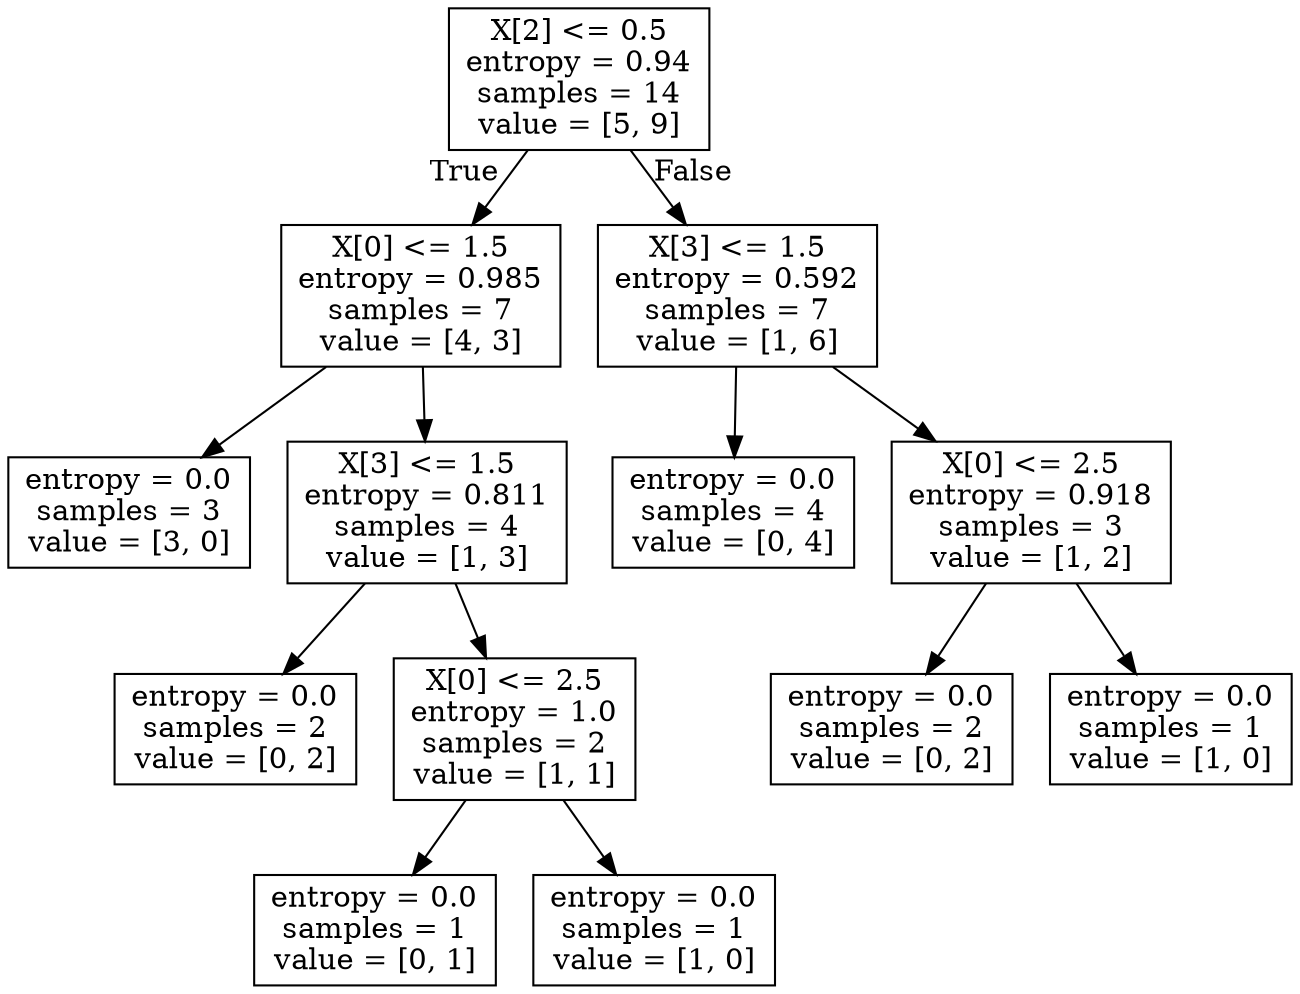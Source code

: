 digraph Tree {
node [shape=box] ;
0 [label="X[2] <= 0.5\nentropy = 0.94\nsamples = 14\nvalue = [5, 9]"] ;
1 [label="X[0] <= 1.5\nentropy = 0.985\nsamples = 7\nvalue = [4, 3]"] ;
0 -> 1 [labeldistance=2.5, labelangle=45, headlabel="True"] ;
2 [label="entropy = 0.0\nsamples = 3\nvalue = [3, 0]"] ;
1 -> 2 ;
3 [label="X[3] <= 1.5\nentropy = 0.811\nsamples = 4\nvalue = [1, 3]"] ;
1 -> 3 ;
4 [label="entropy = 0.0\nsamples = 2\nvalue = [0, 2]"] ;
3 -> 4 ;
5 [label="X[0] <= 2.5\nentropy = 1.0\nsamples = 2\nvalue = [1, 1]"] ;
3 -> 5 ;
6 [label="entropy = 0.0\nsamples = 1\nvalue = [0, 1]"] ;
5 -> 6 ;
7 [label="entropy = 0.0\nsamples = 1\nvalue = [1, 0]"] ;
5 -> 7 ;
8 [label="X[3] <= 1.5\nentropy = 0.592\nsamples = 7\nvalue = [1, 6]"] ;
0 -> 8 [labeldistance=2.5, labelangle=-45, headlabel="False"] ;
9 [label="entropy = 0.0\nsamples = 4\nvalue = [0, 4]"] ;
8 -> 9 ;
10 [label="X[0] <= 2.5\nentropy = 0.918\nsamples = 3\nvalue = [1, 2]"] ;
8 -> 10 ;
11 [label="entropy = 0.0\nsamples = 2\nvalue = [0, 2]"] ;
10 -> 11 ;
12 [label="entropy = 0.0\nsamples = 1\nvalue = [1, 0]"] ;
10 -> 12 ;
}